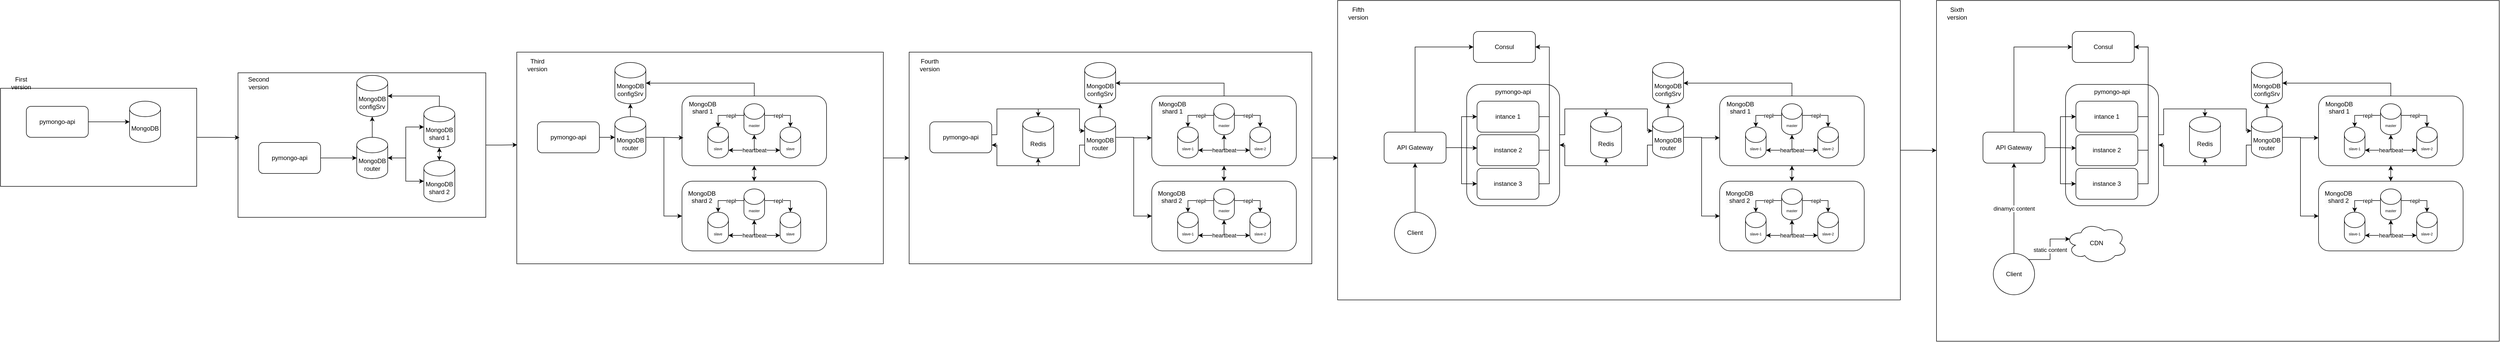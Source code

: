 <mxfile version="25.0.2">
  <diagram name="Page-1" id="-H_mtQnk-PTXWXPvYvuk">
    <mxGraphModel dx="1562" dy="1736" grid="1" gridSize="10" guides="1" tooltips="1" connect="1" arrows="1" fold="1" page="1" pageScale="1" pageWidth="1169" pageHeight="827" math="0" shadow="0">
      <root>
        <mxCell id="0" />
        <mxCell id="1" parent="0" />
        <mxCell id="fu7Asz4wPmUB8AssfnwP-2" value="" style="rounded=0;whiteSpace=wrap;html=1;align=left;" parent="1" vertex="1">
          <mxGeometry x="10" y="50" width="380" height="190" as="geometry" />
        </mxCell>
        <mxCell id="zA23MoTUsTF4_91t8viU-2" value="MongoDB" style="shape=cylinder3;whiteSpace=wrap;html=1;boundedLbl=1;backgroundOutline=1;size=15;" parent="1" vertex="1">
          <mxGeometry x="260" y="75" width="60" height="80" as="geometry" />
        </mxCell>
        <mxCell id="zA23MoTUsTF4_91t8viU-3" value="pymongo-api" style="rounded=1;whiteSpace=wrap;html=1;" parent="1" vertex="1">
          <mxGeometry x="60" y="85" width="120" height="60" as="geometry" />
        </mxCell>
        <mxCell id="zA23MoTUsTF4_91t8viU-4" style="edgeStyle=orthogonalEdgeStyle;rounded=0;orthogonalLoop=1;jettySize=auto;html=1;exitX=1;exitY=0.5;exitDx=0;exitDy=0;entryX=0;entryY=0.5;entryDx=0;entryDy=0;entryPerimeter=0;" parent="1" source="zA23MoTUsTF4_91t8viU-3" target="zA23MoTUsTF4_91t8viU-2" edge="1">
          <mxGeometry relative="1" as="geometry" />
        </mxCell>
        <mxCell id="fu7Asz4wPmUB8AssfnwP-3" value="First version" style="text;html=1;align=center;verticalAlign=middle;whiteSpace=wrap;rounded=0;" parent="1" vertex="1">
          <mxGeometry x="20" y="25" width="60" height="30" as="geometry" />
        </mxCell>
        <mxCell id="fu7Asz4wPmUB8AssfnwP-4" value="" style="rounded=0;whiteSpace=wrap;html=1;align=left;" parent="1" vertex="1">
          <mxGeometry x="470" y="20" width="480" height="280" as="geometry" />
        </mxCell>
        <mxCell id="fu7Asz4wPmUB8AssfnwP-5" value="MongoDB&lt;div&gt;configSrv&lt;/div&gt;" style="shape=cylinder3;whiteSpace=wrap;html=1;boundedLbl=1;backgroundOutline=1;size=15;" parent="1" vertex="1">
          <mxGeometry x="700" y="25" width="60" height="80" as="geometry" />
        </mxCell>
        <mxCell id="fu7Asz4wPmUB8AssfnwP-6" value="pymongo-api" style="rounded=1;whiteSpace=wrap;html=1;" parent="1" vertex="1">
          <mxGeometry x="510" y="155" width="120" height="60" as="geometry" />
        </mxCell>
        <mxCell id="fu7Asz4wPmUB8AssfnwP-7" style="edgeStyle=orthogonalEdgeStyle;rounded=0;orthogonalLoop=1;jettySize=auto;html=1;exitX=1;exitY=0.5;exitDx=0;exitDy=0;" parent="1" source="fu7Asz4wPmUB8AssfnwP-6" target="fu7Asz4wPmUB8AssfnwP-9" edge="1">
          <mxGeometry relative="1" as="geometry" />
        </mxCell>
        <mxCell id="fu7Asz4wPmUB8AssfnwP-8" value="Second version" style="text;html=1;align=center;verticalAlign=middle;whiteSpace=wrap;rounded=0;" parent="1" vertex="1">
          <mxGeometry x="480" y="25" width="60" height="30" as="geometry" />
        </mxCell>
        <mxCell id="fu7Asz4wPmUB8AssfnwP-15" style="edgeStyle=orthogonalEdgeStyle;rounded=0;orthogonalLoop=1;jettySize=auto;html=1;exitX=1;exitY=0.5;exitDx=0;exitDy=0;exitPerimeter=0;" parent="1" source="fu7Asz4wPmUB8AssfnwP-9" target="fu7Asz4wPmUB8AssfnwP-10" edge="1">
          <mxGeometry relative="1" as="geometry" />
        </mxCell>
        <mxCell id="fu7Asz4wPmUB8AssfnwP-9" value="MongoDB&lt;div&gt;router&lt;/div&gt;" style="shape=cylinder3;whiteSpace=wrap;html=1;boundedLbl=1;backgroundOutline=1;size=15;" parent="1" vertex="1">
          <mxGeometry x="700" y="145" width="60" height="80" as="geometry" />
        </mxCell>
        <mxCell id="fu7Asz4wPmUB8AssfnwP-10" value="MongoDB&lt;div&gt;shard 1&lt;/div&gt;" style="shape=cylinder3;whiteSpace=wrap;html=1;boundedLbl=1;backgroundOutline=1;size=15;" parent="1" vertex="1">
          <mxGeometry x="830" y="85" width="60" height="80" as="geometry" />
        </mxCell>
        <mxCell id="fu7Asz4wPmUB8AssfnwP-11" value="MongoDB&lt;div&gt;shard 2&lt;/div&gt;" style="shape=cylinder3;whiteSpace=wrap;html=1;boundedLbl=1;backgroundOutline=1;size=15;" parent="1" vertex="1">
          <mxGeometry x="830" y="190" width="60" height="80" as="geometry" />
        </mxCell>
        <mxCell id="fu7Asz4wPmUB8AssfnwP-12" style="edgeStyle=orthogonalEdgeStyle;rounded=0;orthogonalLoop=1;jettySize=auto;html=1;exitX=0.5;exitY=0;exitDx=0;exitDy=0;exitPerimeter=0;entryX=1;entryY=0.5;entryDx=0;entryDy=0;entryPerimeter=0;" parent="1" source="fu7Asz4wPmUB8AssfnwP-10" target="fu7Asz4wPmUB8AssfnwP-5" edge="1">
          <mxGeometry relative="1" as="geometry" />
        </mxCell>
        <mxCell id="fu7Asz4wPmUB8AssfnwP-14" style="edgeStyle=orthogonalEdgeStyle;rounded=0;orthogonalLoop=1;jettySize=auto;html=1;exitX=0.5;exitY=0;exitDx=0;exitDy=0;exitPerimeter=0;entryX=0.5;entryY=1;entryDx=0;entryDy=0;entryPerimeter=0;" parent="1" source="fu7Asz4wPmUB8AssfnwP-9" target="fu7Asz4wPmUB8AssfnwP-5" edge="1">
          <mxGeometry relative="1" as="geometry" />
        </mxCell>
        <mxCell id="fu7Asz4wPmUB8AssfnwP-16" style="edgeStyle=orthogonalEdgeStyle;rounded=0;orthogonalLoop=1;jettySize=auto;html=1;exitX=1;exitY=0.5;exitDx=0;exitDy=0;exitPerimeter=0;entryX=0;entryY=0.5;entryDx=0;entryDy=0;entryPerimeter=0;startArrow=classic;startFill=1;" parent="1" source="fu7Asz4wPmUB8AssfnwP-9" target="fu7Asz4wPmUB8AssfnwP-11" edge="1">
          <mxGeometry relative="1" as="geometry">
            <Array as="points">
              <mxPoint x="795" y="185" />
              <mxPoint x="795" y="230" />
            </Array>
          </mxGeometry>
        </mxCell>
        <mxCell id="fu7Asz4wPmUB8AssfnwP-17" style="edgeStyle=orthogonalEdgeStyle;rounded=0;orthogonalLoop=1;jettySize=auto;html=1;exitX=1;exitY=0.5;exitDx=0;exitDy=0;entryX=0.006;entryY=0.448;entryDx=0;entryDy=0;entryPerimeter=0;" parent="1" source="fu7Asz4wPmUB8AssfnwP-2" target="fu7Asz4wPmUB8AssfnwP-4" edge="1">
          <mxGeometry relative="1" as="geometry" />
        </mxCell>
        <mxCell id="fu7Asz4wPmUB8AssfnwP-87" style="edgeStyle=orthogonalEdgeStyle;rounded=0;orthogonalLoop=1;jettySize=auto;html=1;exitX=1;exitY=0.5;exitDx=0;exitDy=0;entryX=0;entryY=0.5;entryDx=0;entryDy=0;" parent="1" source="fu7Asz4wPmUB8AssfnwP-18" target="fu7Asz4wPmUB8AssfnwP-57" edge="1">
          <mxGeometry relative="1" as="geometry" />
        </mxCell>
        <mxCell id="fu7Asz4wPmUB8AssfnwP-18" value="" style="rounded=0;whiteSpace=wrap;html=1;align=left;movable=1;resizable=1;rotatable=1;deletable=1;editable=1;locked=0;connectable=1;" parent="1" vertex="1">
          <mxGeometry x="1010" y="-20" width="710" height="410" as="geometry" />
        </mxCell>
        <mxCell id="fu7Asz4wPmUB8AssfnwP-19" value="MongoDB&lt;div&gt;configSrv&lt;/div&gt;" style="shape=cylinder3;whiteSpace=wrap;html=1;boundedLbl=1;backgroundOutline=1;size=15;" parent="1" vertex="1">
          <mxGeometry x="1200" width="60" height="80" as="geometry" />
        </mxCell>
        <mxCell id="fu7Asz4wPmUB8AssfnwP-20" value="pymongo-api" style="rounded=1;whiteSpace=wrap;html=1;" parent="1" vertex="1">
          <mxGeometry x="1050" y="115" width="120" height="60" as="geometry" />
        </mxCell>
        <mxCell id="fu7Asz4wPmUB8AssfnwP-21" style="edgeStyle=orthogonalEdgeStyle;rounded=0;orthogonalLoop=1;jettySize=auto;html=1;exitX=1;exitY=0.5;exitDx=0;exitDy=0;" parent="1" source="fu7Asz4wPmUB8AssfnwP-20" target="fu7Asz4wPmUB8AssfnwP-24" edge="1">
          <mxGeometry relative="1" as="geometry" />
        </mxCell>
        <mxCell id="fu7Asz4wPmUB8AssfnwP-22" value="Third version" style="text;html=1;align=center;verticalAlign=middle;whiteSpace=wrap;rounded=0;" parent="1" vertex="1">
          <mxGeometry x="1020" y="-10" width="60" height="30" as="geometry" />
        </mxCell>
        <mxCell id="fu7Asz4wPmUB8AssfnwP-23" style="edgeStyle=orthogonalEdgeStyle;rounded=0;orthogonalLoop=1;jettySize=auto;html=1;exitX=1;exitY=0.5;exitDx=0;exitDy=0;exitPerimeter=0;entryX=0;entryY=0.5;entryDx=0;entryDy=0;" parent="1" source="fu7Asz4wPmUB8AssfnwP-24" target="fu7Asz4wPmUB8AssfnwP-37" edge="1">
          <mxGeometry relative="1" as="geometry">
            <mxPoint x="1370" y="100" as="targetPoint" />
          </mxGeometry>
        </mxCell>
        <mxCell id="fu7Asz4wPmUB8AssfnwP-24" value="MongoDB&lt;div&gt;router&lt;/div&gt;" style="shape=cylinder3;whiteSpace=wrap;html=1;boundedLbl=1;backgroundOutline=1;size=15;" parent="1" vertex="1">
          <mxGeometry x="1200" y="105" width="60" height="80" as="geometry" />
        </mxCell>
        <mxCell id="fu7Asz4wPmUB8AssfnwP-27" style="edgeStyle=orthogonalEdgeStyle;rounded=0;orthogonalLoop=1;jettySize=auto;html=1;exitX=0.5;exitY=0;exitDx=0;exitDy=0;entryX=1;entryY=0.5;entryDx=0;entryDy=0;entryPerimeter=0;" parent="1" source="fu7Asz4wPmUB8AssfnwP-34" target="fu7Asz4wPmUB8AssfnwP-19" edge="1">
          <mxGeometry relative="1" as="geometry">
            <mxPoint x="1400" y="60" as="sourcePoint" />
          </mxGeometry>
        </mxCell>
        <mxCell id="fu7Asz4wPmUB8AssfnwP-28" style="edgeStyle=orthogonalEdgeStyle;rounded=0;orthogonalLoop=1;jettySize=auto;html=1;exitX=0.5;exitY=0;exitDx=0;exitDy=0;exitPerimeter=0;entryX=0.5;entryY=1;entryDx=0;entryDy=0;entryPerimeter=0;" parent="1" source="fu7Asz4wPmUB8AssfnwP-24" target="fu7Asz4wPmUB8AssfnwP-19" edge="1">
          <mxGeometry relative="1" as="geometry" />
        </mxCell>
        <mxCell id="fu7Asz4wPmUB8AssfnwP-39" style="edgeStyle=orthogonalEdgeStyle;rounded=0;orthogonalLoop=1;jettySize=auto;html=1;exitX=0.5;exitY=1;exitDx=0;exitDy=0;startArrow=classic;startFill=1;" parent="1" source="fu7Asz4wPmUB8AssfnwP-34" edge="1">
          <mxGeometry relative="1" as="geometry">
            <mxPoint x="1469.765" y="230" as="targetPoint" />
          </mxGeometry>
        </mxCell>
        <mxCell id="fu7Asz4wPmUB8AssfnwP-34" value="" style="rounded=1;whiteSpace=wrap;html=1;movable=1;resizable=1;rotatable=1;deletable=1;editable=1;locked=0;connectable=1;" parent="1" vertex="1">
          <mxGeometry x="1330" y="65" width="280" height="135" as="geometry" />
        </mxCell>
        <mxCell id="fu7Asz4wPmUB8AssfnwP-35" style="edgeStyle=orthogonalEdgeStyle;rounded=0;orthogonalLoop=1;jettySize=auto;html=1;exitX=0.5;exitY=1;exitDx=0;exitDy=0;exitPerimeter=0;entryX=0.5;entryY=0;entryDx=0;entryDy=0;entryPerimeter=0;startArrow=classic;startFill=1;" parent="1" source="fu7Asz4wPmUB8AssfnwP-10" target="fu7Asz4wPmUB8AssfnwP-11" edge="1">
          <mxGeometry relative="1" as="geometry" />
        </mxCell>
        <mxCell id="fu7Asz4wPmUB8AssfnwP-36" value="master" style="shape=cylinder3;whiteSpace=wrap;html=1;boundedLbl=1;backgroundOutline=1;size=15;fontSize=7;" parent="1" vertex="1">
          <mxGeometry x="1450" y="80" width="40" height="60" as="geometry" />
        </mxCell>
        <mxCell id="fu7Asz4wPmUB8AssfnwP-37" value="" style="rounded=1;whiteSpace=wrap;html=1;" parent="1" vertex="1">
          <mxGeometry x="1330" y="230" width="280" height="135" as="geometry" />
        </mxCell>
        <mxCell id="fu7Asz4wPmUB8AssfnwP-38" style="edgeStyle=orthogonalEdgeStyle;rounded=0;orthogonalLoop=1;jettySize=auto;html=1;exitX=1;exitY=0.5;exitDx=0;exitDy=0;exitPerimeter=0;entryX=0.01;entryY=0.599;entryDx=0;entryDy=0;entryPerimeter=0;" parent="1" source="fu7Asz4wPmUB8AssfnwP-24" target="fu7Asz4wPmUB8AssfnwP-34" edge="1">
          <mxGeometry relative="1" as="geometry" />
        </mxCell>
        <mxCell id="fu7Asz4wPmUB8AssfnwP-40" value="&#xa;&lt;span style=&quot;color: rgb(0, 0, 0); font-family: Helvetica; font-size: 12px; font-style: normal; font-variant-ligatures: normal; font-variant-caps: normal; font-weight: 400; letter-spacing: normal; orphans: 2; text-align: center; text-indent: 0px; text-transform: none; widows: 2; word-spacing: 0px; -webkit-text-stroke-width: 0px; white-space: normal; background-color: rgb(251, 251, 251); text-decoration-thickness: initial; text-decoration-style: initial; text-decoration-color: initial; display: inline !important; float: none;&quot;&gt;MongoDB&lt;/span&gt;&lt;div style=&quot;forced-color-adjust: none; color: rgb(0, 0, 0); font-family: Helvetica; font-size: 12px; font-style: normal; font-variant-ligatures: normal; font-variant-caps: normal; font-weight: 400; letter-spacing: normal; orphans: 2; text-align: center; text-indent: 0px; text-transform: none; widows: 2; word-spacing: 0px; -webkit-text-stroke-width: 0px; white-space: normal; background-color: rgb(251, 251, 251); text-decoration-thickness: initial; text-decoration-style: initial; text-decoration-color: initial;&quot;&gt;shard 1&lt;/div&gt;&#xa;&#xa;" style="text;html=1;align=center;verticalAlign=middle;whiteSpace=wrap;rounded=0;" parent="1" vertex="1">
          <mxGeometry x="1340" y="80" width="60" height="30" as="geometry" />
        </mxCell>
        <mxCell id="fu7Asz4wPmUB8AssfnwP-41" value="&lt;span style=&quot;color: rgb(0, 0, 0); font-family: Helvetica; font-size: 12px; font-style: normal; font-variant-ligatures: normal; font-variant-caps: normal; font-weight: 400; letter-spacing: normal; orphans: 2; text-align: center; text-indent: 0px; text-transform: none; widows: 2; word-spacing: 0px; -webkit-text-stroke-width: 0px; white-space: normal; background-color: rgb(251, 251, 251); text-decoration-thickness: initial; text-decoration-style: initial; text-decoration-color: initial; display: inline !important; float: none;&quot;&gt;MongoDB&lt;/span&gt;&lt;div style=&quot;forced-color-adjust: none; color: rgb(0, 0, 0); font-family: Helvetica; font-size: 12px; font-style: normal; font-variant-ligatures: normal; font-variant-caps: normal; font-weight: 400; letter-spacing: normal; orphans: 2; text-align: center; text-indent: 0px; text-transform: none; widows: 2; word-spacing: 0px; -webkit-text-stroke-width: 0px; white-space: normal; background-color: rgb(251, 251, 251); text-decoration-thickness: initial; text-decoration-style: initial; text-decoration-color: initial;&quot;&gt;shard 2&lt;/div&gt;" style="text;whiteSpace=wrap;html=1;" parent="1" vertex="1">
          <mxGeometry x="1340" y="240" width="60" height="40" as="geometry" />
        </mxCell>
        <mxCell id="fu7Asz4wPmUB8AssfnwP-42" value="slave" style="shape=cylinder3;whiteSpace=wrap;html=1;boundedLbl=1;backgroundOutline=1;size=15;fontSize=7;" parent="1" vertex="1">
          <mxGeometry x="1520" y="125" width="40" height="60" as="geometry" />
        </mxCell>
        <mxCell id="fu7Asz4wPmUB8AssfnwP-43" value="slave" style="shape=cylinder3;whiteSpace=wrap;html=1;boundedLbl=1;backgroundOutline=1;size=15;fontSize=7;" parent="1" vertex="1">
          <mxGeometry x="1380" y="125" width="40" height="60" as="geometry" />
        </mxCell>
        <mxCell id="fu7Asz4wPmUB8AssfnwP-44" value="heartbeat" style="edgeStyle=orthogonalEdgeStyle;rounded=0;orthogonalLoop=1;jettySize=auto;html=1;exitX=1;exitY=1;exitDx=0;exitDy=-15;exitPerimeter=0;entryX=0;entryY=1;entryDx=0;entryDy=-15;entryPerimeter=0;startArrow=classic;startFill=1;" parent="1" source="fu7Asz4wPmUB8AssfnwP-43" target="fu7Asz4wPmUB8AssfnwP-42" edge="1">
          <mxGeometry relative="1" as="geometry" />
        </mxCell>
        <mxCell id="fu7Asz4wPmUB8AssfnwP-46" style="edgeStyle=orthogonalEdgeStyle;rounded=0;orthogonalLoop=1;jettySize=auto;html=1;entryX=0.5;entryY=1;entryDx=0;entryDy=0;entryPerimeter=0;startArrow=none;startFill=0;" parent="1" target="fu7Asz4wPmUB8AssfnwP-36" edge="1">
          <mxGeometry relative="1" as="geometry">
            <mxPoint x="1470" y="170" as="sourcePoint" />
          </mxGeometry>
        </mxCell>
        <mxCell id="fu7Asz4wPmUB8AssfnwP-47" value="repl" style="edgeStyle=orthogonalEdgeStyle;rounded=0;orthogonalLoop=1;jettySize=auto;html=1;exitX=0;exitY=0;exitDx=0;exitDy=22.5;exitPerimeter=0;entryX=0.5;entryY=0;entryDx=0;entryDy=0;entryPerimeter=0;align=left;" parent="1" source="fu7Asz4wPmUB8AssfnwP-36" target="fu7Asz4wPmUB8AssfnwP-43" edge="1">
          <mxGeometry relative="1" as="geometry" />
        </mxCell>
        <mxCell id="fu7Asz4wPmUB8AssfnwP-48" value="repl" style="edgeStyle=orthogonalEdgeStyle;rounded=0;orthogonalLoop=1;jettySize=auto;html=1;exitX=1;exitY=0;exitDx=0;exitDy=22.5;exitPerimeter=0;entryX=0.5;entryY=0;entryDx=0;entryDy=0;entryPerimeter=0;align=right;" parent="1" source="fu7Asz4wPmUB8AssfnwP-36" target="fu7Asz4wPmUB8AssfnwP-42" edge="1">
          <mxGeometry relative="1" as="geometry" />
        </mxCell>
        <mxCell id="fu7Asz4wPmUB8AssfnwP-49" value="master" style="shape=cylinder3;whiteSpace=wrap;html=1;boundedLbl=1;backgroundOutline=1;size=15;fontSize=7;" parent="1" vertex="1">
          <mxGeometry x="1450" y="245" width="40" height="60" as="geometry" />
        </mxCell>
        <mxCell id="fu7Asz4wPmUB8AssfnwP-50" value="slave" style="shape=cylinder3;whiteSpace=wrap;html=1;boundedLbl=1;backgroundOutline=1;size=15;fontSize=7;" parent="1" vertex="1">
          <mxGeometry x="1520" y="290" width="40" height="60" as="geometry" />
        </mxCell>
        <mxCell id="fu7Asz4wPmUB8AssfnwP-51" value="slave" style="shape=cylinder3;whiteSpace=wrap;html=1;boundedLbl=1;backgroundOutline=1;size=15;fontSize=7;" parent="1" vertex="1">
          <mxGeometry x="1380" y="290" width="40" height="60" as="geometry" />
        </mxCell>
        <mxCell id="fu7Asz4wPmUB8AssfnwP-52" value="heartbeat" style="edgeStyle=orthogonalEdgeStyle;rounded=0;orthogonalLoop=1;jettySize=auto;html=1;exitX=1;exitY=1;exitDx=0;exitDy=-15;exitPerimeter=0;entryX=0;entryY=1;entryDx=0;entryDy=-15;entryPerimeter=0;startArrow=classic;startFill=1;" parent="1" source="fu7Asz4wPmUB8AssfnwP-51" target="fu7Asz4wPmUB8AssfnwP-50" edge="1">
          <mxGeometry relative="1" as="geometry" />
        </mxCell>
        <mxCell id="fu7Asz4wPmUB8AssfnwP-53" style="edgeStyle=orthogonalEdgeStyle;rounded=0;orthogonalLoop=1;jettySize=auto;html=1;entryX=0.5;entryY=1;entryDx=0;entryDy=0;entryPerimeter=0;startArrow=none;startFill=0;" parent="1" target="fu7Asz4wPmUB8AssfnwP-49" edge="1">
          <mxGeometry relative="1" as="geometry">
            <mxPoint x="1470" y="335" as="sourcePoint" />
          </mxGeometry>
        </mxCell>
        <mxCell id="fu7Asz4wPmUB8AssfnwP-54" value="repl" style="edgeStyle=orthogonalEdgeStyle;rounded=0;orthogonalLoop=1;jettySize=auto;html=1;exitX=0;exitY=0;exitDx=0;exitDy=22.5;exitPerimeter=0;entryX=0.5;entryY=0;entryDx=0;entryDy=0;entryPerimeter=0;align=left;" parent="1" source="fu7Asz4wPmUB8AssfnwP-49" target="fu7Asz4wPmUB8AssfnwP-51" edge="1">
          <mxGeometry relative="1" as="geometry" />
        </mxCell>
        <mxCell id="fu7Asz4wPmUB8AssfnwP-55" value="repl" style="edgeStyle=orthogonalEdgeStyle;rounded=0;orthogonalLoop=1;jettySize=auto;html=1;exitX=1;exitY=0;exitDx=0;exitDy=22.5;exitPerimeter=0;entryX=0.5;entryY=0;entryDx=0;entryDy=0;entryPerimeter=0;align=right;" parent="1" source="fu7Asz4wPmUB8AssfnwP-49" target="fu7Asz4wPmUB8AssfnwP-50" edge="1">
          <mxGeometry relative="1" as="geometry" />
        </mxCell>
        <mxCell id="EFGzQOWjU8PTzbCdJuEP-67" style="edgeStyle=orthogonalEdgeStyle;rounded=0;orthogonalLoop=1;jettySize=auto;html=1;exitX=1;exitY=0.5;exitDx=0;exitDy=0;" edge="1" parent="1" source="fu7Asz4wPmUB8AssfnwP-57">
          <mxGeometry relative="1" as="geometry">
            <mxPoint x="2600" y="185" as="targetPoint" />
          </mxGeometry>
        </mxCell>
        <mxCell id="fu7Asz4wPmUB8AssfnwP-57" value="" style="rounded=0;whiteSpace=wrap;html=1;align=left;movable=1;resizable=1;rotatable=1;deletable=1;editable=1;locked=0;connectable=1;" parent="1" vertex="1">
          <mxGeometry x="1770" y="-20" width="780" height="410" as="geometry" />
        </mxCell>
        <mxCell id="fu7Asz4wPmUB8AssfnwP-58" value="MongoDB&lt;div&gt;configSrv&lt;/div&gt;" style="shape=cylinder3;whiteSpace=wrap;html=1;boundedLbl=1;backgroundOutline=1;size=15;" parent="1" vertex="1">
          <mxGeometry x="2110" width="60" height="80" as="geometry" />
        </mxCell>
        <mxCell id="fu7Asz4wPmUB8AssfnwP-90" style="edgeStyle=orthogonalEdgeStyle;rounded=0;orthogonalLoop=1;jettySize=auto;html=1;endArrow=none;endFill=0;startArrow=classic;startFill=1;" parent="1" edge="1">
          <mxGeometry relative="1" as="geometry">
            <mxPoint x="2110" y="160" as="targetPoint" />
            <mxPoint x="1930" y="160" as="sourcePoint" />
            <Array as="points">
              <mxPoint x="1930" y="160" />
              <mxPoint x="1940" y="160" />
              <mxPoint x="1940" y="200" />
              <mxPoint x="2100" y="200" />
              <mxPoint x="2100" y="160" />
            </Array>
          </mxGeometry>
        </mxCell>
        <mxCell id="fu7Asz4wPmUB8AssfnwP-59" value="pymongo-api" style="rounded=1;whiteSpace=wrap;html=1;" parent="1" vertex="1">
          <mxGeometry x="1810" y="115" width="120" height="60" as="geometry" />
        </mxCell>
        <mxCell id="fu7Asz4wPmUB8AssfnwP-60" style="edgeStyle=orthogonalEdgeStyle;rounded=0;orthogonalLoop=1;jettySize=auto;html=1;exitX=1;exitY=0.75;exitDx=0;exitDy=0;entryX=0;entryY=0;entryDx=0;entryDy=27.5;entryPerimeter=0;" parent="1" source="fu7Asz4wPmUB8AssfnwP-59" target="fu7Asz4wPmUB8AssfnwP-63" edge="1">
          <mxGeometry relative="1" as="geometry">
            <Array as="points">
              <mxPoint x="1930" y="140" />
              <mxPoint x="1940" y="140" />
              <mxPoint x="1940" y="90" />
              <mxPoint x="2100" y="90" />
              <mxPoint x="2100" y="133" />
            </Array>
          </mxGeometry>
        </mxCell>
        <mxCell id="fu7Asz4wPmUB8AssfnwP-61" value="Fourth version" style="text;html=1;align=center;verticalAlign=middle;whiteSpace=wrap;rounded=0;" parent="1" vertex="1">
          <mxGeometry x="1780" y="-10" width="60" height="30" as="geometry" />
        </mxCell>
        <mxCell id="fu7Asz4wPmUB8AssfnwP-62" style="edgeStyle=orthogonalEdgeStyle;rounded=0;orthogonalLoop=1;jettySize=auto;html=1;exitX=1;exitY=0.5;exitDx=0;exitDy=0;exitPerimeter=0;entryX=0;entryY=0.5;entryDx=0;entryDy=0;" parent="1" source="fu7Asz4wPmUB8AssfnwP-63" target="fu7Asz4wPmUB8AssfnwP-69" edge="1">
          <mxGeometry relative="1" as="geometry">
            <mxPoint x="2280" y="100" as="targetPoint" />
          </mxGeometry>
        </mxCell>
        <mxCell id="fu7Asz4wPmUB8AssfnwP-63" value="MongoDB&lt;div&gt;router&lt;/div&gt;" style="shape=cylinder3;whiteSpace=wrap;html=1;boundedLbl=1;backgroundOutline=1;size=15;" parent="1" vertex="1">
          <mxGeometry x="2110" y="105" width="60" height="80" as="geometry" />
        </mxCell>
        <mxCell id="fu7Asz4wPmUB8AssfnwP-64" style="edgeStyle=orthogonalEdgeStyle;rounded=0;orthogonalLoop=1;jettySize=auto;html=1;exitX=0.5;exitY=0;exitDx=0;exitDy=0;entryX=1;entryY=0.5;entryDx=0;entryDy=0;entryPerimeter=0;" parent="1" source="fu7Asz4wPmUB8AssfnwP-67" target="fu7Asz4wPmUB8AssfnwP-58" edge="1">
          <mxGeometry relative="1" as="geometry">
            <mxPoint x="2310" y="60" as="sourcePoint" />
          </mxGeometry>
        </mxCell>
        <mxCell id="fu7Asz4wPmUB8AssfnwP-65" style="edgeStyle=orthogonalEdgeStyle;rounded=0;orthogonalLoop=1;jettySize=auto;html=1;exitX=0.5;exitY=0;exitDx=0;exitDy=0;exitPerimeter=0;entryX=0.5;entryY=1;entryDx=0;entryDy=0;entryPerimeter=0;" parent="1" source="fu7Asz4wPmUB8AssfnwP-63" target="fu7Asz4wPmUB8AssfnwP-58" edge="1">
          <mxGeometry relative="1" as="geometry" />
        </mxCell>
        <mxCell id="fu7Asz4wPmUB8AssfnwP-66" style="edgeStyle=orthogonalEdgeStyle;rounded=0;orthogonalLoop=1;jettySize=auto;html=1;exitX=0.5;exitY=1;exitDx=0;exitDy=0;startArrow=classic;startFill=1;" parent="1" source="fu7Asz4wPmUB8AssfnwP-67" edge="1">
          <mxGeometry relative="1" as="geometry">
            <mxPoint x="2379.765" y="230" as="targetPoint" />
          </mxGeometry>
        </mxCell>
        <mxCell id="fu7Asz4wPmUB8AssfnwP-67" value="" style="rounded=1;whiteSpace=wrap;html=1;movable=1;resizable=1;rotatable=1;deletable=1;editable=1;locked=0;connectable=1;" parent="1" vertex="1">
          <mxGeometry x="2240" y="65" width="280" height="135" as="geometry" />
        </mxCell>
        <mxCell id="fu7Asz4wPmUB8AssfnwP-68" value="master" style="shape=cylinder3;whiteSpace=wrap;html=1;boundedLbl=1;backgroundOutline=1;size=15;fontSize=7;" parent="1" vertex="1">
          <mxGeometry x="2360" y="80" width="40" height="60" as="geometry" />
        </mxCell>
        <mxCell id="fu7Asz4wPmUB8AssfnwP-69" value="" style="rounded=1;whiteSpace=wrap;html=1;" parent="1" vertex="1">
          <mxGeometry x="2240" y="230" width="280" height="135" as="geometry" />
        </mxCell>
        <mxCell id="fu7Asz4wPmUB8AssfnwP-70" style="edgeStyle=orthogonalEdgeStyle;rounded=0;orthogonalLoop=1;jettySize=auto;html=1;exitX=1;exitY=0.5;exitDx=0;exitDy=0;exitPerimeter=0;entryX=-0.001;entryY=0.6;entryDx=0;entryDy=0;entryPerimeter=0;" parent="1" source="fu7Asz4wPmUB8AssfnwP-63" target="fu7Asz4wPmUB8AssfnwP-67" edge="1">
          <mxGeometry relative="1" as="geometry">
            <mxPoint x="2240" y="146" as="targetPoint" />
          </mxGeometry>
        </mxCell>
        <mxCell id="fu7Asz4wPmUB8AssfnwP-71" value="&#xa;&lt;span style=&quot;color: rgb(0, 0, 0); font-family: Helvetica; font-size: 12px; font-style: normal; font-variant-ligatures: normal; font-variant-caps: normal; font-weight: 400; letter-spacing: normal; orphans: 2; text-align: center; text-indent: 0px; text-transform: none; widows: 2; word-spacing: 0px; -webkit-text-stroke-width: 0px; white-space: normal; background-color: rgb(251, 251, 251); text-decoration-thickness: initial; text-decoration-style: initial; text-decoration-color: initial; display: inline !important; float: none;&quot;&gt;MongoDB&lt;/span&gt;&lt;div style=&quot;forced-color-adjust: none; color: rgb(0, 0, 0); font-family: Helvetica; font-size: 12px; font-style: normal; font-variant-ligatures: normal; font-variant-caps: normal; font-weight: 400; letter-spacing: normal; orphans: 2; text-align: center; text-indent: 0px; text-transform: none; widows: 2; word-spacing: 0px; -webkit-text-stroke-width: 0px; white-space: normal; background-color: rgb(251, 251, 251); text-decoration-thickness: initial; text-decoration-style: initial; text-decoration-color: initial;&quot;&gt;shard 1&lt;/div&gt;&#xa;&#xa;" style="text;html=1;align=center;verticalAlign=middle;whiteSpace=wrap;rounded=0;" parent="1" vertex="1">
          <mxGeometry x="2250" y="80" width="60" height="30" as="geometry" />
        </mxCell>
        <mxCell id="fu7Asz4wPmUB8AssfnwP-72" value="&lt;span style=&quot;color: rgb(0, 0, 0); font-family: Helvetica; font-size: 12px; font-style: normal; font-variant-ligatures: normal; font-variant-caps: normal; font-weight: 400; letter-spacing: normal; orphans: 2; text-align: center; text-indent: 0px; text-transform: none; widows: 2; word-spacing: 0px; -webkit-text-stroke-width: 0px; white-space: normal; background-color: rgb(251, 251, 251); text-decoration-thickness: initial; text-decoration-style: initial; text-decoration-color: initial; display: inline !important; float: none;&quot;&gt;MongoDB&lt;/span&gt;&lt;div style=&quot;forced-color-adjust: none; color: rgb(0, 0, 0); font-family: Helvetica; font-size: 12px; font-style: normal; font-variant-ligatures: normal; font-variant-caps: normal; font-weight: 400; letter-spacing: normal; orphans: 2; text-align: center; text-indent: 0px; text-transform: none; widows: 2; word-spacing: 0px; -webkit-text-stroke-width: 0px; white-space: normal; background-color: rgb(251, 251, 251); text-decoration-thickness: initial; text-decoration-style: initial; text-decoration-color: initial;&quot;&gt;shard 2&lt;/div&gt;" style="text;whiteSpace=wrap;html=1;" parent="1" vertex="1">
          <mxGeometry x="2250" y="240" width="60" height="40" as="geometry" />
        </mxCell>
        <mxCell id="fu7Asz4wPmUB8AssfnwP-73" value="slave-2" style="shape=cylinder3;whiteSpace=wrap;html=1;boundedLbl=1;backgroundOutline=1;size=15;fontSize=7;" parent="1" vertex="1">
          <mxGeometry x="2430" y="125" width="40" height="60" as="geometry" />
        </mxCell>
        <mxCell id="fu7Asz4wPmUB8AssfnwP-74" value="slave-1" style="shape=cylinder3;whiteSpace=wrap;html=1;boundedLbl=1;backgroundOutline=1;size=15;fontSize=7;" parent="1" vertex="1">
          <mxGeometry x="2290" y="125" width="40" height="60" as="geometry" />
        </mxCell>
        <mxCell id="fu7Asz4wPmUB8AssfnwP-75" value="heartbeat" style="edgeStyle=orthogonalEdgeStyle;rounded=0;orthogonalLoop=1;jettySize=auto;html=1;exitX=1;exitY=1;exitDx=0;exitDy=-15;exitPerimeter=0;entryX=0;entryY=1;entryDx=0;entryDy=-15;entryPerimeter=0;startArrow=classic;startFill=1;" parent="1" source="fu7Asz4wPmUB8AssfnwP-74" target="fu7Asz4wPmUB8AssfnwP-73" edge="1">
          <mxGeometry relative="1" as="geometry" />
        </mxCell>
        <mxCell id="fu7Asz4wPmUB8AssfnwP-76" style="edgeStyle=orthogonalEdgeStyle;rounded=0;orthogonalLoop=1;jettySize=auto;html=1;entryX=0.5;entryY=1;entryDx=0;entryDy=0;entryPerimeter=0;startArrow=none;startFill=0;" parent="1" target="fu7Asz4wPmUB8AssfnwP-68" edge="1">
          <mxGeometry relative="1" as="geometry">
            <mxPoint x="2380" y="170" as="sourcePoint" />
          </mxGeometry>
        </mxCell>
        <mxCell id="fu7Asz4wPmUB8AssfnwP-77" value="repl" style="edgeStyle=orthogonalEdgeStyle;rounded=0;orthogonalLoop=1;jettySize=auto;html=1;exitX=0;exitY=0;exitDx=0;exitDy=22.5;exitPerimeter=0;entryX=0.5;entryY=0;entryDx=0;entryDy=0;entryPerimeter=0;align=left;" parent="1" source="fu7Asz4wPmUB8AssfnwP-68" target="fu7Asz4wPmUB8AssfnwP-74" edge="1">
          <mxGeometry relative="1" as="geometry" />
        </mxCell>
        <mxCell id="fu7Asz4wPmUB8AssfnwP-78" value="repl" style="edgeStyle=orthogonalEdgeStyle;rounded=0;orthogonalLoop=1;jettySize=auto;html=1;exitX=1;exitY=0;exitDx=0;exitDy=22.5;exitPerimeter=0;entryX=0.5;entryY=0;entryDx=0;entryDy=0;entryPerimeter=0;align=right;" parent="1" source="fu7Asz4wPmUB8AssfnwP-68" target="fu7Asz4wPmUB8AssfnwP-73" edge="1">
          <mxGeometry relative="1" as="geometry" />
        </mxCell>
        <mxCell id="fu7Asz4wPmUB8AssfnwP-79" value="master" style="shape=cylinder3;whiteSpace=wrap;html=1;boundedLbl=1;backgroundOutline=1;size=15;fontSize=7;" parent="1" vertex="1">
          <mxGeometry x="2360" y="245" width="40" height="60" as="geometry" />
        </mxCell>
        <mxCell id="fu7Asz4wPmUB8AssfnwP-80" value="slave-2" style="shape=cylinder3;whiteSpace=wrap;html=1;boundedLbl=1;backgroundOutline=1;size=15;fontSize=7;" parent="1" vertex="1">
          <mxGeometry x="2430" y="290" width="40" height="60" as="geometry" />
        </mxCell>
        <mxCell id="fu7Asz4wPmUB8AssfnwP-81" value="slave-1" style="shape=cylinder3;whiteSpace=wrap;html=1;boundedLbl=1;backgroundOutline=1;size=15;fontSize=7;" parent="1" vertex="1">
          <mxGeometry x="2290" y="290" width="40" height="60" as="geometry" />
        </mxCell>
        <mxCell id="fu7Asz4wPmUB8AssfnwP-82" value="heartbeat" style="edgeStyle=orthogonalEdgeStyle;rounded=0;orthogonalLoop=1;jettySize=auto;html=1;exitX=1;exitY=1;exitDx=0;exitDy=-15;exitPerimeter=0;entryX=0;entryY=1;entryDx=0;entryDy=-15;entryPerimeter=0;startArrow=classic;startFill=1;" parent="1" source="fu7Asz4wPmUB8AssfnwP-81" target="fu7Asz4wPmUB8AssfnwP-80" edge="1">
          <mxGeometry relative="1" as="geometry" />
        </mxCell>
        <mxCell id="fu7Asz4wPmUB8AssfnwP-83" style="edgeStyle=orthogonalEdgeStyle;rounded=0;orthogonalLoop=1;jettySize=auto;html=1;entryX=0.5;entryY=1;entryDx=0;entryDy=0;entryPerimeter=0;startArrow=none;startFill=0;" parent="1" target="fu7Asz4wPmUB8AssfnwP-79" edge="1">
          <mxGeometry relative="1" as="geometry">
            <mxPoint x="2380" y="335" as="sourcePoint" />
          </mxGeometry>
        </mxCell>
        <mxCell id="fu7Asz4wPmUB8AssfnwP-84" value="repl" style="edgeStyle=orthogonalEdgeStyle;rounded=0;orthogonalLoop=1;jettySize=auto;html=1;exitX=0;exitY=0;exitDx=0;exitDy=22.5;exitPerimeter=0;entryX=0.5;entryY=0;entryDx=0;entryDy=0;entryPerimeter=0;align=left;" parent="1" source="fu7Asz4wPmUB8AssfnwP-79" target="fu7Asz4wPmUB8AssfnwP-81" edge="1">
          <mxGeometry relative="1" as="geometry" />
        </mxCell>
        <mxCell id="fu7Asz4wPmUB8AssfnwP-85" value="repl" style="edgeStyle=orthogonalEdgeStyle;rounded=0;orthogonalLoop=1;jettySize=auto;html=1;exitX=1;exitY=0;exitDx=0;exitDy=22.5;exitPerimeter=0;entryX=0.5;entryY=0;entryDx=0;entryDy=0;entryPerimeter=0;align=right;" parent="1" source="fu7Asz4wPmUB8AssfnwP-79" target="fu7Asz4wPmUB8AssfnwP-80" edge="1">
          <mxGeometry relative="1" as="geometry" />
        </mxCell>
        <mxCell id="fu7Asz4wPmUB8AssfnwP-86" style="edgeStyle=orthogonalEdgeStyle;rounded=0;orthogonalLoop=1;jettySize=auto;html=1;exitX=1;exitY=0.5;exitDx=0;exitDy=0;entryX=0.001;entryY=0.438;entryDx=0;entryDy=0;entryPerimeter=0;" parent="1" source="fu7Asz4wPmUB8AssfnwP-4" target="fu7Asz4wPmUB8AssfnwP-18" edge="1">
          <mxGeometry relative="1" as="geometry" />
        </mxCell>
        <mxCell id="fu7Asz4wPmUB8AssfnwP-88" value="&lt;div&gt;Redis&lt;/div&gt;" style="shape=cylinder3;whiteSpace=wrap;html=1;boundedLbl=1;backgroundOutline=1;size=15;" parent="1" vertex="1">
          <mxGeometry x="1990" y="105" width="60" height="80" as="geometry" />
        </mxCell>
        <mxCell id="fu7Asz4wPmUB8AssfnwP-89" value="" style="endArrow=classic;html=1;rounded=0;entryX=0.5;entryY=0;entryDx=0;entryDy=0;entryPerimeter=0;" parent="1" target="fu7Asz4wPmUB8AssfnwP-88" edge="1">
          <mxGeometry width="50" height="50" relative="1" as="geometry">
            <mxPoint x="2020" y="90" as="sourcePoint" />
            <mxPoint x="2110" y="130" as="targetPoint" />
          </mxGeometry>
        </mxCell>
        <mxCell id="fu7Asz4wPmUB8AssfnwP-91" value="" style="endArrow=classic;html=1;rounded=0;entryX=0.5;entryY=1;entryDx=0;entryDy=0;entryPerimeter=0;" parent="1" target="fu7Asz4wPmUB8AssfnwP-88" edge="1">
          <mxGeometry width="50" height="50" relative="1" as="geometry">
            <mxPoint x="2020" y="200" as="sourcePoint" />
            <mxPoint x="2110" y="130" as="targetPoint" />
          </mxGeometry>
        </mxCell>
        <mxCell id="EFGzQOWjU8PTzbCdJuEP-34" value="" style="rounded=0;whiteSpace=wrap;html=1;align=left;movable=1;resizable=1;rotatable=1;deletable=1;editable=1;locked=0;connectable=1;" vertex="1" parent="1">
          <mxGeometry x="2600" y="-120" width="1090" height="580" as="geometry" />
        </mxCell>
        <mxCell id="EFGzQOWjU8PTzbCdJuEP-35" value="MongoDB&lt;div&gt;configSrv&lt;/div&gt;" style="shape=cylinder3;whiteSpace=wrap;html=1;boundedLbl=1;backgroundOutline=1;size=15;" vertex="1" parent="1">
          <mxGeometry x="3210" width="60" height="80" as="geometry" />
        </mxCell>
        <mxCell id="EFGzQOWjU8PTzbCdJuEP-73" value="pymongo-api" style="rounded=1;whiteSpace=wrap;html=1;align=center;verticalAlign=top;" vertex="1" parent="1">
          <mxGeometry x="2850" y="42.5" width="180" height="235" as="geometry" />
        </mxCell>
        <mxCell id="EFGzQOWjU8PTzbCdJuEP-36" style="edgeStyle=orthogonalEdgeStyle;rounded=0;orthogonalLoop=1;jettySize=auto;html=1;endArrow=none;endFill=0;startArrow=classic;startFill=1;" edge="1" parent="1">
          <mxGeometry relative="1" as="geometry">
            <mxPoint x="3210" y="160" as="targetPoint" />
            <mxPoint x="3030" y="160" as="sourcePoint" />
            <Array as="points">
              <mxPoint x="3030" y="160" />
              <mxPoint x="3040" y="160" />
              <mxPoint x="3040" y="200" />
              <mxPoint x="3200" y="200" />
              <mxPoint x="3200" y="160" />
            </Array>
          </mxGeometry>
        </mxCell>
        <mxCell id="EFGzQOWjU8PTzbCdJuEP-79" style="edgeStyle=orthogonalEdgeStyle;rounded=0;orthogonalLoop=1;jettySize=auto;html=1;exitX=1;exitY=0.5;exitDx=0;exitDy=0;entryX=1;entryY=0.5;entryDx=0;entryDy=0;" edge="1" parent="1" source="EFGzQOWjU8PTzbCdJuEP-37" target="EFGzQOWjU8PTzbCdJuEP-78">
          <mxGeometry relative="1" as="geometry" />
        </mxCell>
        <mxCell id="EFGzQOWjU8PTzbCdJuEP-37" value="instance 3" style="rounded=1;whiteSpace=wrap;html=1;" vertex="1" parent="1">
          <mxGeometry x="2870" y="205" width="120" height="60" as="geometry" />
        </mxCell>
        <mxCell id="EFGzQOWjU8PTzbCdJuEP-38" style="edgeStyle=orthogonalEdgeStyle;rounded=0;orthogonalLoop=1;jettySize=auto;html=1;entryX=0;entryY=0;entryDx=0;entryDy=27.5;entryPerimeter=0;" edge="1" parent="1" target="EFGzQOWjU8PTzbCdJuEP-41">
          <mxGeometry relative="1" as="geometry">
            <Array as="points">
              <mxPoint x="3030" y="140" />
              <mxPoint x="3040" y="140" />
              <mxPoint x="3040" y="90" />
              <mxPoint x="3200" y="90" />
              <mxPoint x="3200" y="133" />
            </Array>
            <mxPoint x="3030" y="140" as="sourcePoint" />
          </mxGeometry>
        </mxCell>
        <mxCell id="EFGzQOWjU8PTzbCdJuEP-39" value="Fifth version" style="text;html=1;align=center;verticalAlign=middle;whiteSpace=wrap;rounded=0;" vertex="1" parent="1">
          <mxGeometry x="2610" y="-110" width="60" height="30" as="geometry" />
        </mxCell>
        <mxCell id="EFGzQOWjU8PTzbCdJuEP-40" style="edgeStyle=orthogonalEdgeStyle;rounded=0;orthogonalLoop=1;jettySize=auto;html=1;exitX=1;exitY=0.5;exitDx=0;exitDy=0;exitPerimeter=0;entryX=0;entryY=0.5;entryDx=0;entryDy=0;" edge="1" parent="1" source="EFGzQOWjU8PTzbCdJuEP-41" target="EFGzQOWjU8PTzbCdJuEP-47">
          <mxGeometry relative="1" as="geometry">
            <mxPoint x="3380" y="100" as="targetPoint" />
          </mxGeometry>
        </mxCell>
        <mxCell id="EFGzQOWjU8PTzbCdJuEP-41" value="MongoDB&lt;div&gt;router&lt;/div&gt;" style="shape=cylinder3;whiteSpace=wrap;html=1;boundedLbl=1;backgroundOutline=1;size=15;" vertex="1" parent="1">
          <mxGeometry x="3210" y="105" width="60" height="80" as="geometry" />
        </mxCell>
        <mxCell id="EFGzQOWjU8PTzbCdJuEP-42" style="edgeStyle=orthogonalEdgeStyle;rounded=0;orthogonalLoop=1;jettySize=auto;html=1;exitX=0.5;exitY=0;exitDx=0;exitDy=0;entryX=1;entryY=0.5;entryDx=0;entryDy=0;entryPerimeter=0;" edge="1" parent="1" source="EFGzQOWjU8PTzbCdJuEP-45" target="EFGzQOWjU8PTzbCdJuEP-35">
          <mxGeometry relative="1" as="geometry">
            <mxPoint x="3410" y="60" as="sourcePoint" />
          </mxGeometry>
        </mxCell>
        <mxCell id="EFGzQOWjU8PTzbCdJuEP-43" style="edgeStyle=orthogonalEdgeStyle;rounded=0;orthogonalLoop=1;jettySize=auto;html=1;exitX=0.5;exitY=0;exitDx=0;exitDy=0;exitPerimeter=0;entryX=0.5;entryY=1;entryDx=0;entryDy=0;entryPerimeter=0;" edge="1" parent="1" source="EFGzQOWjU8PTzbCdJuEP-41" target="EFGzQOWjU8PTzbCdJuEP-35">
          <mxGeometry relative="1" as="geometry" />
        </mxCell>
        <mxCell id="EFGzQOWjU8PTzbCdJuEP-44" style="edgeStyle=orthogonalEdgeStyle;rounded=0;orthogonalLoop=1;jettySize=auto;html=1;exitX=0.5;exitY=1;exitDx=0;exitDy=0;startArrow=classic;startFill=1;" edge="1" parent="1" source="EFGzQOWjU8PTzbCdJuEP-45">
          <mxGeometry relative="1" as="geometry">
            <mxPoint x="3479.765" y="230" as="targetPoint" />
          </mxGeometry>
        </mxCell>
        <mxCell id="EFGzQOWjU8PTzbCdJuEP-45" value="" style="rounded=1;whiteSpace=wrap;html=1;movable=1;resizable=1;rotatable=1;deletable=1;editable=1;locked=0;connectable=1;" vertex="1" parent="1">
          <mxGeometry x="3340" y="65" width="280" height="135" as="geometry" />
        </mxCell>
        <mxCell id="EFGzQOWjU8PTzbCdJuEP-46" value="master" style="shape=cylinder3;whiteSpace=wrap;html=1;boundedLbl=1;backgroundOutline=1;size=15;fontSize=7;" vertex="1" parent="1">
          <mxGeometry x="3460" y="80" width="40" height="60" as="geometry" />
        </mxCell>
        <mxCell id="EFGzQOWjU8PTzbCdJuEP-47" value="" style="rounded=1;whiteSpace=wrap;html=1;" vertex="1" parent="1">
          <mxGeometry x="3340" y="230" width="280" height="135" as="geometry" />
        </mxCell>
        <mxCell id="EFGzQOWjU8PTzbCdJuEP-48" style="edgeStyle=orthogonalEdgeStyle;rounded=0;orthogonalLoop=1;jettySize=auto;html=1;exitX=1;exitY=0.5;exitDx=0;exitDy=0;exitPerimeter=0;entryX=-0.001;entryY=0.6;entryDx=0;entryDy=0;entryPerimeter=0;" edge="1" parent="1" source="EFGzQOWjU8PTzbCdJuEP-41" target="EFGzQOWjU8PTzbCdJuEP-45">
          <mxGeometry relative="1" as="geometry">
            <mxPoint x="3340" y="146" as="targetPoint" />
          </mxGeometry>
        </mxCell>
        <mxCell id="EFGzQOWjU8PTzbCdJuEP-49" value="&#xa;&lt;span style=&quot;color: rgb(0, 0, 0); font-family: Helvetica; font-size: 12px; font-style: normal; font-variant-ligatures: normal; font-variant-caps: normal; font-weight: 400; letter-spacing: normal; orphans: 2; text-align: center; text-indent: 0px; text-transform: none; widows: 2; word-spacing: 0px; -webkit-text-stroke-width: 0px; white-space: normal; background-color: rgb(251, 251, 251); text-decoration-thickness: initial; text-decoration-style: initial; text-decoration-color: initial; display: inline !important; float: none;&quot;&gt;MongoDB&lt;/span&gt;&lt;div style=&quot;forced-color-adjust: none; color: rgb(0, 0, 0); font-family: Helvetica; font-size: 12px; font-style: normal; font-variant-ligatures: normal; font-variant-caps: normal; font-weight: 400; letter-spacing: normal; orphans: 2; text-align: center; text-indent: 0px; text-transform: none; widows: 2; word-spacing: 0px; -webkit-text-stroke-width: 0px; white-space: normal; background-color: rgb(251, 251, 251); text-decoration-thickness: initial; text-decoration-style: initial; text-decoration-color: initial;&quot;&gt;shard 1&lt;/div&gt;&#xa;&#xa;" style="text;html=1;align=center;verticalAlign=middle;whiteSpace=wrap;rounded=0;" vertex="1" parent="1">
          <mxGeometry x="3350" y="80" width="60" height="30" as="geometry" />
        </mxCell>
        <mxCell id="EFGzQOWjU8PTzbCdJuEP-50" value="&lt;span style=&quot;color: rgb(0, 0, 0); font-family: Helvetica; font-size: 12px; font-style: normal; font-variant-ligatures: normal; font-variant-caps: normal; font-weight: 400; letter-spacing: normal; orphans: 2; text-align: center; text-indent: 0px; text-transform: none; widows: 2; word-spacing: 0px; -webkit-text-stroke-width: 0px; white-space: normal; background-color: rgb(251, 251, 251); text-decoration-thickness: initial; text-decoration-style: initial; text-decoration-color: initial; display: inline !important; float: none;&quot;&gt;MongoDB&lt;/span&gt;&lt;div style=&quot;forced-color-adjust: none; color: rgb(0, 0, 0); font-family: Helvetica; font-size: 12px; font-style: normal; font-variant-ligatures: normal; font-variant-caps: normal; font-weight: 400; letter-spacing: normal; orphans: 2; text-align: center; text-indent: 0px; text-transform: none; widows: 2; word-spacing: 0px; -webkit-text-stroke-width: 0px; white-space: normal; background-color: rgb(251, 251, 251); text-decoration-thickness: initial; text-decoration-style: initial; text-decoration-color: initial;&quot;&gt;shard 2&lt;/div&gt;" style="text;whiteSpace=wrap;html=1;" vertex="1" parent="1">
          <mxGeometry x="3350" y="240" width="60" height="40" as="geometry" />
        </mxCell>
        <mxCell id="EFGzQOWjU8PTzbCdJuEP-51" value="slave-2" style="shape=cylinder3;whiteSpace=wrap;html=1;boundedLbl=1;backgroundOutline=1;size=15;fontSize=7;" vertex="1" parent="1">
          <mxGeometry x="3530" y="125" width="40" height="60" as="geometry" />
        </mxCell>
        <mxCell id="EFGzQOWjU8PTzbCdJuEP-52" value="slave-1" style="shape=cylinder3;whiteSpace=wrap;html=1;boundedLbl=1;backgroundOutline=1;size=15;fontSize=7;" vertex="1" parent="1">
          <mxGeometry x="3390" y="125" width="40" height="60" as="geometry" />
        </mxCell>
        <mxCell id="EFGzQOWjU8PTzbCdJuEP-53" value="heartbeat" style="edgeStyle=orthogonalEdgeStyle;rounded=0;orthogonalLoop=1;jettySize=auto;html=1;exitX=1;exitY=1;exitDx=0;exitDy=-15;exitPerimeter=0;entryX=0;entryY=1;entryDx=0;entryDy=-15;entryPerimeter=0;startArrow=classic;startFill=1;" edge="1" parent="1" source="EFGzQOWjU8PTzbCdJuEP-52" target="EFGzQOWjU8PTzbCdJuEP-51">
          <mxGeometry relative="1" as="geometry" />
        </mxCell>
        <mxCell id="EFGzQOWjU8PTzbCdJuEP-54" style="edgeStyle=orthogonalEdgeStyle;rounded=0;orthogonalLoop=1;jettySize=auto;html=1;entryX=0.5;entryY=1;entryDx=0;entryDy=0;entryPerimeter=0;startArrow=none;startFill=0;" edge="1" parent="1" target="EFGzQOWjU8PTzbCdJuEP-46">
          <mxGeometry relative="1" as="geometry">
            <mxPoint x="3480" y="170" as="sourcePoint" />
          </mxGeometry>
        </mxCell>
        <mxCell id="EFGzQOWjU8PTzbCdJuEP-55" value="repl" style="edgeStyle=orthogonalEdgeStyle;rounded=0;orthogonalLoop=1;jettySize=auto;html=1;exitX=0;exitY=0;exitDx=0;exitDy=22.5;exitPerimeter=0;entryX=0.5;entryY=0;entryDx=0;entryDy=0;entryPerimeter=0;align=left;" edge="1" parent="1" source="EFGzQOWjU8PTzbCdJuEP-46" target="EFGzQOWjU8PTzbCdJuEP-52">
          <mxGeometry relative="1" as="geometry" />
        </mxCell>
        <mxCell id="EFGzQOWjU8PTzbCdJuEP-56" value="repl" style="edgeStyle=orthogonalEdgeStyle;rounded=0;orthogonalLoop=1;jettySize=auto;html=1;exitX=1;exitY=0;exitDx=0;exitDy=22.5;exitPerimeter=0;entryX=0.5;entryY=0;entryDx=0;entryDy=0;entryPerimeter=0;align=right;" edge="1" parent="1" source="EFGzQOWjU8PTzbCdJuEP-46" target="EFGzQOWjU8PTzbCdJuEP-51">
          <mxGeometry relative="1" as="geometry" />
        </mxCell>
        <mxCell id="EFGzQOWjU8PTzbCdJuEP-57" value="master" style="shape=cylinder3;whiteSpace=wrap;html=1;boundedLbl=1;backgroundOutline=1;size=15;fontSize=7;" vertex="1" parent="1">
          <mxGeometry x="3460" y="245" width="40" height="60" as="geometry" />
        </mxCell>
        <mxCell id="EFGzQOWjU8PTzbCdJuEP-58" value="slave-2" style="shape=cylinder3;whiteSpace=wrap;html=1;boundedLbl=1;backgroundOutline=1;size=15;fontSize=7;" vertex="1" parent="1">
          <mxGeometry x="3530" y="290" width="40" height="60" as="geometry" />
        </mxCell>
        <mxCell id="EFGzQOWjU8PTzbCdJuEP-59" value="slave-1" style="shape=cylinder3;whiteSpace=wrap;html=1;boundedLbl=1;backgroundOutline=1;size=15;fontSize=7;" vertex="1" parent="1">
          <mxGeometry x="3390" y="290" width="40" height="60" as="geometry" />
        </mxCell>
        <mxCell id="EFGzQOWjU8PTzbCdJuEP-60" value="heartbeat" style="edgeStyle=orthogonalEdgeStyle;rounded=0;orthogonalLoop=1;jettySize=auto;html=1;exitX=1;exitY=1;exitDx=0;exitDy=-15;exitPerimeter=0;entryX=0;entryY=1;entryDx=0;entryDy=-15;entryPerimeter=0;startArrow=classic;startFill=1;" edge="1" parent="1" source="EFGzQOWjU8PTzbCdJuEP-59" target="EFGzQOWjU8PTzbCdJuEP-58">
          <mxGeometry relative="1" as="geometry" />
        </mxCell>
        <mxCell id="EFGzQOWjU8PTzbCdJuEP-61" style="edgeStyle=orthogonalEdgeStyle;rounded=0;orthogonalLoop=1;jettySize=auto;html=1;entryX=0.5;entryY=1;entryDx=0;entryDy=0;entryPerimeter=0;startArrow=none;startFill=0;" edge="1" parent="1" target="EFGzQOWjU8PTzbCdJuEP-57">
          <mxGeometry relative="1" as="geometry">
            <mxPoint x="3480" y="335" as="sourcePoint" />
          </mxGeometry>
        </mxCell>
        <mxCell id="EFGzQOWjU8PTzbCdJuEP-62" value="repl" style="edgeStyle=orthogonalEdgeStyle;rounded=0;orthogonalLoop=1;jettySize=auto;html=1;exitX=0;exitY=0;exitDx=0;exitDy=22.5;exitPerimeter=0;entryX=0.5;entryY=0;entryDx=0;entryDy=0;entryPerimeter=0;align=left;" edge="1" parent="1" source="EFGzQOWjU8PTzbCdJuEP-57" target="EFGzQOWjU8PTzbCdJuEP-59">
          <mxGeometry relative="1" as="geometry" />
        </mxCell>
        <mxCell id="EFGzQOWjU8PTzbCdJuEP-63" value="repl" style="edgeStyle=orthogonalEdgeStyle;rounded=0;orthogonalLoop=1;jettySize=auto;html=1;exitX=1;exitY=0;exitDx=0;exitDy=22.5;exitPerimeter=0;entryX=0.5;entryY=0;entryDx=0;entryDy=0;entryPerimeter=0;align=right;" edge="1" parent="1" source="EFGzQOWjU8PTzbCdJuEP-57" target="EFGzQOWjU8PTzbCdJuEP-58">
          <mxGeometry relative="1" as="geometry" />
        </mxCell>
        <mxCell id="EFGzQOWjU8PTzbCdJuEP-64" value="&lt;div&gt;Redis&lt;/div&gt;" style="shape=cylinder3;whiteSpace=wrap;html=1;boundedLbl=1;backgroundOutline=1;size=15;" vertex="1" parent="1">
          <mxGeometry x="3090" y="105" width="60" height="80" as="geometry" />
        </mxCell>
        <mxCell id="EFGzQOWjU8PTzbCdJuEP-65" value="" style="endArrow=classic;html=1;rounded=0;entryX=0.5;entryY=0;entryDx=0;entryDy=0;entryPerimeter=0;" edge="1" parent="1" target="EFGzQOWjU8PTzbCdJuEP-64">
          <mxGeometry width="50" height="50" relative="1" as="geometry">
            <mxPoint x="3120" y="90" as="sourcePoint" />
            <mxPoint x="3210" y="130" as="targetPoint" />
          </mxGeometry>
        </mxCell>
        <mxCell id="EFGzQOWjU8PTzbCdJuEP-66" value="" style="endArrow=classic;html=1;rounded=0;entryX=0.5;entryY=1;entryDx=0;entryDy=0;entryPerimeter=0;" edge="1" parent="1" target="EFGzQOWjU8PTzbCdJuEP-64">
          <mxGeometry width="50" height="50" relative="1" as="geometry">
            <mxPoint x="3120" y="200" as="sourcePoint" />
            <mxPoint x="3210" y="130" as="targetPoint" />
          </mxGeometry>
        </mxCell>
        <mxCell id="EFGzQOWjU8PTzbCdJuEP-80" style="edgeStyle=orthogonalEdgeStyle;rounded=0;orthogonalLoop=1;jettySize=auto;html=1;exitX=1;exitY=0.5;exitDx=0;exitDy=0;entryX=1;entryY=0.5;entryDx=0;entryDy=0;" edge="1" parent="1" source="EFGzQOWjU8PTzbCdJuEP-68" target="EFGzQOWjU8PTzbCdJuEP-78">
          <mxGeometry relative="1" as="geometry" />
        </mxCell>
        <mxCell id="EFGzQOWjU8PTzbCdJuEP-68" value="instance 2" style="rounded=1;whiteSpace=wrap;html=1;" vertex="1" parent="1">
          <mxGeometry x="2870" y="140" width="120" height="60" as="geometry" />
        </mxCell>
        <mxCell id="EFGzQOWjU8PTzbCdJuEP-81" style="edgeStyle=orthogonalEdgeStyle;rounded=0;orthogonalLoop=1;jettySize=auto;html=1;exitX=1;exitY=0.5;exitDx=0;exitDy=0;entryX=1;entryY=0.5;entryDx=0;entryDy=0;" edge="1" parent="1" source="EFGzQOWjU8PTzbCdJuEP-69" target="EFGzQOWjU8PTzbCdJuEP-78">
          <mxGeometry relative="1" as="geometry" />
        </mxCell>
        <mxCell id="EFGzQOWjU8PTzbCdJuEP-69" value="intance 1" style="rounded=1;whiteSpace=wrap;html=1;" vertex="1" parent="1">
          <mxGeometry x="2870" y="75" width="120" height="60" as="geometry" />
        </mxCell>
        <mxCell id="EFGzQOWjU8PTzbCdJuEP-75" style="edgeStyle=orthogonalEdgeStyle;rounded=0;orthogonalLoop=1;jettySize=auto;html=1;exitX=1;exitY=0.5;exitDx=0;exitDy=0;entryX=0;entryY=0.5;entryDx=0;entryDy=0;" edge="1" parent="1" source="EFGzQOWjU8PTzbCdJuEP-74" target="EFGzQOWjU8PTzbCdJuEP-69">
          <mxGeometry relative="1" as="geometry" />
        </mxCell>
        <mxCell id="EFGzQOWjU8PTzbCdJuEP-77" style="edgeStyle=orthogonalEdgeStyle;rounded=0;orthogonalLoop=1;jettySize=auto;html=1;exitX=1;exitY=0.5;exitDx=0;exitDy=0;entryX=0;entryY=0.5;entryDx=0;entryDy=0;" edge="1" parent="1" source="EFGzQOWjU8PTzbCdJuEP-74" target="EFGzQOWjU8PTzbCdJuEP-37">
          <mxGeometry relative="1" as="geometry" />
        </mxCell>
        <mxCell id="EFGzQOWjU8PTzbCdJuEP-82" style="edgeStyle=orthogonalEdgeStyle;rounded=0;orthogonalLoop=1;jettySize=auto;html=1;exitX=0.5;exitY=0;exitDx=0;exitDy=0;entryX=0;entryY=0.5;entryDx=0;entryDy=0;" edge="1" parent="1" source="EFGzQOWjU8PTzbCdJuEP-74" target="EFGzQOWjU8PTzbCdJuEP-78">
          <mxGeometry relative="1" as="geometry" />
        </mxCell>
        <mxCell id="EFGzQOWjU8PTzbCdJuEP-74" value="API Gateway" style="rounded=1;whiteSpace=wrap;html=1;" vertex="1" parent="1">
          <mxGeometry x="2690" y="135" width="120" height="60" as="geometry" />
        </mxCell>
        <mxCell id="EFGzQOWjU8PTzbCdJuEP-76" style="edgeStyle=orthogonalEdgeStyle;rounded=0;orthogonalLoop=1;jettySize=auto;html=1;exitX=1;exitY=0.5;exitDx=0;exitDy=0;entryX=0.002;entryY=0.431;entryDx=0;entryDy=0;entryPerimeter=0;" edge="1" parent="1" source="EFGzQOWjU8PTzbCdJuEP-74" target="EFGzQOWjU8PTzbCdJuEP-68">
          <mxGeometry relative="1" as="geometry" />
        </mxCell>
        <mxCell id="EFGzQOWjU8PTzbCdJuEP-78" value="Consul" style="rounded=1;whiteSpace=wrap;html=1;" vertex="1" parent="1">
          <mxGeometry x="2863" y="-60" width="120" height="60" as="geometry" />
        </mxCell>
        <mxCell id="EFGzQOWjU8PTzbCdJuEP-84" style="edgeStyle=orthogonalEdgeStyle;rounded=0;orthogonalLoop=1;jettySize=auto;html=1;exitX=0.5;exitY=0;exitDx=0;exitDy=0;entryX=0.5;entryY=1;entryDx=0;entryDy=0;" edge="1" parent="1" source="EFGzQOWjU8PTzbCdJuEP-83" target="EFGzQOWjU8PTzbCdJuEP-74">
          <mxGeometry relative="1" as="geometry" />
        </mxCell>
        <mxCell id="EFGzQOWjU8PTzbCdJuEP-83" value="Client" style="ellipse;whiteSpace=wrap;html=1;aspect=fixed;" vertex="1" parent="1">
          <mxGeometry x="2710" y="290" width="80" height="80" as="geometry" />
        </mxCell>
        <mxCell id="EFGzQOWjU8PTzbCdJuEP-85" value="" style="rounded=0;whiteSpace=wrap;html=1;align=left;movable=1;resizable=1;rotatable=1;deletable=1;editable=1;locked=0;connectable=1;" vertex="1" parent="1">
          <mxGeometry x="3760" y="-120" width="1090" height="660" as="geometry" />
        </mxCell>
        <mxCell id="EFGzQOWjU8PTzbCdJuEP-86" value="MongoDB&lt;div&gt;configSrv&lt;/div&gt;" style="shape=cylinder3;whiteSpace=wrap;html=1;boundedLbl=1;backgroundOutline=1;size=15;" vertex="1" parent="1">
          <mxGeometry x="4370" width="60" height="80" as="geometry" />
        </mxCell>
        <mxCell id="EFGzQOWjU8PTzbCdJuEP-87" value="pymongo-api" style="rounded=1;whiteSpace=wrap;html=1;align=center;verticalAlign=top;" vertex="1" parent="1">
          <mxGeometry x="4010" y="42.5" width="180" height="235" as="geometry" />
        </mxCell>
        <mxCell id="EFGzQOWjU8PTzbCdJuEP-88" style="edgeStyle=orthogonalEdgeStyle;rounded=0;orthogonalLoop=1;jettySize=auto;html=1;endArrow=none;endFill=0;startArrow=classic;startFill=1;" edge="1" parent="1">
          <mxGeometry relative="1" as="geometry">
            <mxPoint x="4370" y="160" as="targetPoint" />
            <mxPoint x="4190" y="160" as="sourcePoint" />
            <Array as="points">
              <mxPoint x="4190" y="160" />
              <mxPoint x="4200" y="160" />
              <mxPoint x="4200" y="200" />
              <mxPoint x="4360" y="200" />
              <mxPoint x="4360" y="160" />
            </Array>
          </mxGeometry>
        </mxCell>
        <mxCell id="EFGzQOWjU8PTzbCdJuEP-89" style="edgeStyle=orthogonalEdgeStyle;rounded=0;orthogonalLoop=1;jettySize=auto;html=1;exitX=1;exitY=0.5;exitDx=0;exitDy=0;entryX=1;entryY=0.5;entryDx=0;entryDy=0;" edge="1" parent="1" source="EFGzQOWjU8PTzbCdJuEP-90" target="EFGzQOWjU8PTzbCdJuEP-129">
          <mxGeometry relative="1" as="geometry" />
        </mxCell>
        <mxCell id="EFGzQOWjU8PTzbCdJuEP-90" value="instance 3" style="rounded=1;whiteSpace=wrap;html=1;" vertex="1" parent="1">
          <mxGeometry x="4030" y="205" width="120" height="60" as="geometry" />
        </mxCell>
        <mxCell id="EFGzQOWjU8PTzbCdJuEP-91" style="edgeStyle=orthogonalEdgeStyle;rounded=0;orthogonalLoop=1;jettySize=auto;html=1;entryX=0;entryY=0;entryDx=0;entryDy=27.5;entryPerimeter=0;" edge="1" parent="1" target="EFGzQOWjU8PTzbCdJuEP-94">
          <mxGeometry relative="1" as="geometry">
            <Array as="points">
              <mxPoint x="4190" y="140" />
              <mxPoint x="4200" y="140" />
              <mxPoint x="4200" y="90" />
              <mxPoint x="4360" y="90" />
              <mxPoint x="4360" y="133" />
            </Array>
            <mxPoint x="4190" y="140" as="sourcePoint" />
          </mxGeometry>
        </mxCell>
        <mxCell id="EFGzQOWjU8PTzbCdJuEP-92" value="Sixth version" style="text;html=1;align=center;verticalAlign=middle;whiteSpace=wrap;rounded=0;" vertex="1" parent="1">
          <mxGeometry x="3770" y="-110" width="60" height="30" as="geometry" />
        </mxCell>
        <mxCell id="EFGzQOWjU8PTzbCdJuEP-93" style="edgeStyle=orthogonalEdgeStyle;rounded=0;orthogonalLoop=1;jettySize=auto;html=1;exitX=1;exitY=0.5;exitDx=0;exitDy=0;exitPerimeter=0;entryX=0;entryY=0.5;entryDx=0;entryDy=0;" edge="1" parent="1" source="EFGzQOWjU8PTzbCdJuEP-94" target="EFGzQOWjU8PTzbCdJuEP-100">
          <mxGeometry relative="1" as="geometry">
            <mxPoint x="4540" y="100" as="targetPoint" />
          </mxGeometry>
        </mxCell>
        <mxCell id="EFGzQOWjU8PTzbCdJuEP-94" value="MongoDB&lt;div&gt;router&lt;/div&gt;" style="shape=cylinder3;whiteSpace=wrap;html=1;boundedLbl=1;backgroundOutline=1;size=15;" vertex="1" parent="1">
          <mxGeometry x="4370" y="105" width="60" height="80" as="geometry" />
        </mxCell>
        <mxCell id="EFGzQOWjU8PTzbCdJuEP-95" style="edgeStyle=orthogonalEdgeStyle;rounded=0;orthogonalLoop=1;jettySize=auto;html=1;exitX=0.5;exitY=0;exitDx=0;exitDy=0;entryX=1;entryY=0.5;entryDx=0;entryDy=0;entryPerimeter=0;" edge="1" parent="1" source="EFGzQOWjU8PTzbCdJuEP-98" target="EFGzQOWjU8PTzbCdJuEP-86">
          <mxGeometry relative="1" as="geometry">
            <mxPoint x="4570" y="60" as="sourcePoint" />
          </mxGeometry>
        </mxCell>
        <mxCell id="EFGzQOWjU8PTzbCdJuEP-96" style="edgeStyle=orthogonalEdgeStyle;rounded=0;orthogonalLoop=1;jettySize=auto;html=1;exitX=0.5;exitY=0;exitDx=0;exitDy=0;exitPerimeter=0;entryX=0.5;entryY=1;entryDx=0;entryDy=0;entryPerimeter=0;" edge="1" parent="1" source="EFGzQOWjU8PTzbCdJuEP-94" target="EFGzQOWjU8PTzbCdJuEP-86">
          <mxGeometry relative="1" as="geometry" />
        </mxCell>
        <mxCell id="EFGzQOWjU8PTzbCdJuEP-97" style="edgeStyle=orthogonalEdgeStyle;rounded=0;orthogonalLoop=1;jettySize=auto;html=1;exitX=0.5;exitY=1;exitDx=0;exitDy=0;startArrow=classic;startFill=1;" edge="1" parent="1" source="EFGzQOWjU8PTzbCdJuEP-98">
          <mxGeometry relative="1" as="geometry">
            <mxPoint x="4639.765" y="230" as="targetPoint" />
          </mxGeometry>
        </mxCell>
        <mxCell id="EFGzQOWjU8PTzbCdJuEP-98" value="" style="rounded=1;whiteSpace=wrap;html=1;movable=1;resizable=1;rotatable=1;deletable=1;editable=1;locked=0;connectable=1;" vertex="1" parent="1">
          <mxGeometry x="4500" y="65" width="280" height="135" as="geometry" />
        </mxCell>
        <mxCell id="EFGzQOWjU8PTzbCdJuEP-99" value="master" style="shape=cylinder3;whiteSpace=wrap;html=1;boundedLbl=1;backgroundOutline=1;size=15;fontSize=7;" vertex="1" parent="1">
          <mxGeometry x="4620" y="80" width="40" height="60" as="geometry" />
        </mxCell>
        <mxCell id="EFGzQOWjU8PTzbCdJuEP-100" value="" style="rounded=1;whiteSpace=wrap;html=1;" vertex="1" parent="1">
          <mxGeometry x="4500" y="230" width="280" height="135" as="geometry" />
        </mxCell>
        <mxCell id="EFGzQOWjU8PTzbCdJuEP-101" style="edgeStyle=orthogonalEdgeStyle;rounded=0;orthogonalLoop=1;jettySize=auto;html=1;exitX=1;exitY=0.5;exitDx=0;exitDy=0;exitPerimeter=0;entryX=-0.001;entryY=0.6;entryDx=0;entryDy=0;entryPerimeter=0;" edge="1" parent="1" source="EFGzQOWjU8PTzbCdJuEP-94" target="EFGzQOWjU8PTzbCdJuEP-98">
          <mxGeometry relative="1" as="geometry">
            <mxPoint x="4500" y="146" as="targetPoint" />
          </mxGeometry>
        </mxCell>
        <mxCell id="EFGzQOWjU8PTzbCdJuEP-102" value="&#xa;&lt;span style=&quot;color: rgb(0, 0, 0); font-family: Helvetica; font-size: 12px; font-style: normal; font-variant-ligatures: normal; font-variant-caps: normal; font-weight: 400; letter-spacing: normal; orphans: 2; text-align: center; text-indent: 0px; text-transform: none; widows: 2; word-spacing: 0px; -webkit-text-stroke-width: 0px; white-space: normal; background-color: rgb(251, 251, 251); text-decoration-thickness: initial; text-decoration-style: initial; text-decoration-color: initial; display: inline !important; float: none;&quot;&gt;MongoDB&lt;/span&gt;&lt;div style=&quot;forced-color-adjust: none; color: rgb(0, 0, 0); font-family: Helvetica; font-size: 12px; font-style: normal; font-variant-ligatures: normal; font-variant-caps: normal; font-weight: 400; letter-spacing: normal; orphans: 2; text-align: center; text-indent: 0px; text-transform: none; widows: 2; word-spacing: 0px; -webkit-text-stroke-width: 0px; white-space: normal; background-color: rgb(251, 251, 251); text-decoration-thickness: initial; text-decoration-style: initial; text-decoration-color: initial;&quot;&gt;shard 1&lt;/div&gt;&#xa;&#xa;" style="text;html=1;align=center;verticalAlign=middle;whiteSpace=wrap;rounded=0;" vertex="1" parent="1">
          <mxGeometry x="4510" y="80" width="60" height="30" as="geometry" />
        </mxCell>
        <mxCell id="EFGzQOWjU8PTzbCdJuEP-103" value="&lt;span style=&quot;color: rgb(0, 0, 0); font-family: Helvetica; font-size: 12px; font-style: normal; font-variant-ligatures: normal; font-variant-caps: normal; font-weight: 400; letter-spacing: normal; orphans: 2; text-align: center; text-indent: 0px; text-transform: none; widows: 2; word-spacing: 0px; -webkit-text-stroke-width: 0px; white-space: normal; background-color: rgb(251, 251, 251); text-decoration-thickness: initial; text-decoration-style: initial; text-decoration-color: initial; display: inline !important; float: none;&quot;&gt;MongoDB&lt;/span&gt;&lt;div style=&quot;forced-color-adjust: none; color: rgb(0, 0, 0); font-family: Helvetica; font-size: 12px; font-style: normal; font-variant-ligatures: normal; font-variant-caps: normal; font-weight: 400; letter-spacing: normal; orphans: 2; text-align: center; text-indent: 0px; text-transform: none; widows: 2; word-spacing: 0px; -webkit-text-stroke-width: 0px; white-space: normal; background-color: rgb(251, 251, 251); text-decoration-thickness: initial; text-decoration-style: initial; text-decoration-color: initial;&quot;&gt;shard 2&lt;/div&gt;" style="text;whiteSpace=wrap;html=1;" vertex="1" parent="1">
          <mxGeometry x="4510" y="240" width="60" height="40" as="geometry" />
        </mxCell>
        <mxCell id="EFGzQOWjU8PTzbCdJuEP-104" value="slave-2" style="shape=cylinder3;whiteSpace=wrap;html=1;boundedLbl=1;backgroundOutline=1;size=15;fontSize=7;" vertex="1" parent="1">
          <mxGeometry x="4690" y="125" width="40" height="60" as="geometry" />
        </mxCell>
        <mxCell id="EFGzQOWjU8PTzbCdJuEP-105" value="slave-1" style="shape=cylinder3;whiteSpace=wrap;html=1;boundedLbl=1;backgroundOutline=1;size=15;fontSize=7;" vertex="1" parent="1">
          <mxGeometry x="4550" y="125" width="40" height="60" as="geometry" />
        </mxCell>
        <mxCell id="EFGzQOWjU8PTzbCdJuEP-106" value="heartbeat" style="edgeStyle=orthogonalEdgeStyle;rounded=0;orthogonalLoop=1;jettySize=auto;html=1;exitX=1;exitY=1;exitDx=0;exitDy=-15;exitPerimeter=0;entryX=0;entryY=1;entryDx=0;entryDy=-15;entryPerimeter=0;startArrow=classic;startFill=1;" edge="1" parent="1" source="EFGzQOWjU8PTzbCdJuEP-105" target="EFGzQOWjU8PTzbCdJuEP-104">
          <mxGeometry relative="1" as="geometry" />
        </mxCell>
        <mxCell id="EFGzQOWjU8PTzbCdJuEP-107" style="edgeStyle=orthogonalEdgeStyle;rounded=0;orthogonalLoop=1;jettySize=auto;html=1;entryX=0.5;entryY=1;entryDx=0;entryDy=0;entryPerimeter=0;startArrow=none;startFill=0;" edge="1" parent="1" target="EFGzQOWjU8PTzbCdJuEP-99">
          <mxGeometry relative="1" as="geometry">
            <mxPoint x="4640" y="170" as="sourcePoint" />
          </mxGeometry>
        </mxCell>
        <mxCell id="EFGzQOWjU8PTzbCdJuEP-108" value="repl" style="edgeStyle=orthogonalEdgeStyle;rounded=0;orthogonalLoop=1;jettySize=auto;html=1;exitX=0;exitY=0;exitDx=0;exitDy=22.5;exitPerimeter=0;entryX=0.5;entryY=0;entryDx=0;entryDy=0;entryPerimeter=0;align=left;" edge="1" parent="1" source="EFGzQOWjU8PTzbCdJuEP-99" target="EFGzQOWjU8PTzbCdJuEP-105">
          <mxGeometry relative="1" as="geometry" />
        </mxCell>
        <mxCell id="EFGzQOWjU8PTzbCdJuEP-109" value="repl" style="edgeStyle=orthogonalEdgeStyle;rounded=0;orthogonalLoop=1;jettySize=auto;html=1;exitX=1;exitY=0;exitDx=0;exitDy=22.5;exitPerimeter=0;entryX=0.5;entryY=0;entryDx=0;entryDy=0;entryPerimeter=0;align=right;" edge="1" parent="1" source="EFGzQOWjU8PTzbCdJuEP-99" target="EFGzQOWjU8PTzbCdJuEP-104">
          <mxGeometry relative="1" as="geometry" />
        </mxCell>
        <mxCell id="EFGzQOWjU8PTzbCdJuEP-110" value="master" style="shape=cylinder3;whiteSpace=wrap;html=1;boundedLbl=1;backgroundOutline=1;size=15;fontSize=7;" vertex="1" parent="1">
          <mxGeometry x="4620" y="245" width="40" height="60" as="geometry" />
        </mxCell>
        <mxCell id="EFGzQOWjU8PTzbCdJuEP-111" value="slave-2" style="shape=cylinder3;whiteSpace=wrap;html=1;boundedLbl=1;backgroundOutline=1;size=15;fontSize=7;" vertex="1" parent="1">
          <mxGeometry x="4690" y="290" width="40" height="60" as="geometry" />
        </mxCell>
        <mxCell id="EFGzQOWjU8PTzbCdJuEP-112" value="slave-1" style="shape=cylinder3;whiteSpace=wrap;html=1;boundedLbl=1;backgroundOutline=1;size=15;fontSize=7;" vertex="1" parent="1">
          <mxGeometry x="4550" y="290" width="40" height="60" as="geometry" />
        </mxCell>
        <mxCell id="EFGzQOWjU8PTzbCdJuEP-113" value="heartbeat" style="edgeStyle=orthogonalEdgeStyle;rounded=0;orthogonalLoop=1;jettySize=auto;html=1;exitX=1;exitY=1;exitDx=0;exitDy=-15;exitPerimeter=0;entryX=0;entryY=1;entryDx=0;entryDy=-15;entryPerimeter=0;startArrow=classic;startFill=1;" edge="1" parent="1" source="EFGzQOWjU8PTzbCdJuEP-112" target="EFGzQOWjU8PTzbCdJuEP-111">
          <mxGeometry relative="1" as="geometry" />
        </mxCell>
        <mxCell id="EFGzQOWjU8PTzbCdJuEP-114" style="edgeStyle=orthogonalEdgeStyle;rounded=0;orthogonalLoop=1;jettySize=auto;html=1;entryX=0.5;entryY=1;entryDx=0;entryDy=0;entryPerimeter=0;startArrow=none;startFill=0;" edge="1" parent="1" target="EFGzQOWjU8PTzbCdJuEP-110">
          <mxGeometry relative="1" as="geometry">
            <mxPoint x="4640" y="335" as="sourcePoint" />
          </mxGeometry>
        </mxCell>
        <mxCell id="EFGzQOWjU8PTzbCdJuEP-115" value="repl" style="edgeStyle=orthogonalEdgeStyle;rounded=0;orthogonalLoop=1;jettySize=auto;html=1;exitX=0;exitY=0;exitDx=0;exitDy=22.5;exitPerimeter=0;entryX=0.5;entryY=0;entryDx=0;entryDy=0;entryPerimeter=0;align=left;" edge="1" parent="1" source="EFGzQOWjU8PTzbCdJuEP-110" target="EFGzQOWjU8PTzbCdJuEP-112">
          <mxGeometry relative="1" as="geometry" />
        </mxCell>
        <mxCell id="EFGzQOWjU8PTzbCdJuEP-116" value="repl" style="edgeStyle=orthogonalEdgeStyle;rounded=0;orthogonalLoop=1;jettySize=auto;html=1;exitX=1;exitY=0;exitDx=0;exitDy=22.5;exitPerimeter=0;entryX=0.5;entryY=0;entryDx=0;entryDy=0;entryPerimeter=0;align=right;" edge="1" parent="1" source="EFGzQOWjU8PTzbCdJuEP-110" target="EFGzQOWjU8PTzbCdJuEP-111">
          <mxGeometry relative="1" as="geometry" />
        </mxCell>
        <mxCell id="EFGzQOWjU8PTzbCdJuEP-117" value="&lt;div&gt;Redis&lt;/div&gt;" style="shape=cylinder3;whiteSpace=wrap;html=1;boundedLbl=1;backgroundOutline=1;size=15;" vertex="1" parent="1">
          <mxGeometry x="4250" y="105" width="60" height="80" as="geometry" />
        </mxCell>
        <mxCell id="EFGzQOWjU8PTzbCdJuEP-118" value="" style="endArrow=classic;html=1;rounded=0;entryX=0.5;entryY=0;entryDx=0;entryDy=0;entryPerimeter=0;" edge="1" parent="1" target="EFGzQOWjU8PTzbCdJuEP-117">
          <mxGeometry width="50" height="50" relative="1" as="geometry">
            <mxPoint x="4280" y="90" as="sourcePoint" />
            <mxPoint x="4370" y="130" as="targetPoint" />
          </mxGeometry>
        </mxCell>
        <mxCell id="EFGzQOWjU8PTzbCdJuEP-119" value="" style="endArrow=classic;html=1;rounded=0;entryX=0.5;entryY=1;entryDx=0;entryDy=0;entryPerimeter=0;" edge="1" parent="1" target="EFGzQOWjU8PTzbCdJuEP-117">
          <mxGeometry width="50" height="50" relative="1" as="geometry">
            <mxPoint x="4280" y="200" as="sourcePoint" />
            <mxPoint x="4370" y="130" as="targetPoint" />
          </mxGeometry>
        </mxCell>
        <mxCell id="EFGzQOWjU8PTzbCdJuEP-120" style="edgeStyle=orthogonalEdgeStyle;rounded=0;orthogonalLoop=1;jettySize=auto;html=1;exitX=1;exitY=0.5;exitDx=0;exitDy=0;entryX=1;entryY=0.5;entryDx=0;entryDy=0;" edge="1" parent="1" source="EFGzQOWjU8PTzbCdJuEP-121" target="EFGzQOWjU8PTzbCdJuEP-129">
          <mxGeometry relative="1" as="geometry" />
        </mxCell>
        <mxCell id="EFGzQOWjU8PTzbCdJuEP-121" value="instance 2" style="rounded=1;whiteSpace=wrap;html=1;" vertex="1" parent="1">
          <mxGeometry x="4030" y="140" width="120" height="60" as="geometry" />
        </mxCell>
        <mxCell id="EFGzQOWjU8PTzbCdJuEP-122" style="edgeStyle=orthogonalEdgeStyle;rounded=0;orthogonalLoop=1;jettySize=auto;html=1;exitX=1;exitY=0.5;exitDx=0;exitDy=0;entryX=1;entryY=0.5;entryDx=0;entryDy=0;" edge="1" parent="1" source="EFGzQOWjU8PTzbCdJuEP-123" target="EFGzQOWjU8PTzbCdJuEP-129">
          <mxGeometry relative="1" as="geometry" />
        </mxCell>
        <mxCell id="EFGzQOWjU8PTzbCdJuEP-123" value="intance 1" style="rounded=1;whiteSpace=wrap;html=1;" vertex="1" parent="1">
          <mxGeometry x="4030" y="75" width="120" height="60" as="geometry" />
        </mxCell>
        <mxCell id="EFGzQOWjU8PTzbCdJuEP-124" style="edgeStyle=orthogonalEdgeStyle;rounded=0;orthogonalLoop=1;jettySize=auto;html=1;exitX=1;exitY=0.5;exitDx=0;exitDy=0;entryX=0;entryY=0.5;entryDx=0;entryDy=0;" edge="1" parent="1" source="EFGzQOWjU8PTzbCdJuEP-127" target="EFGzQOWjU8PTzbCdJuEP-123">
          <mxGeometry relative="1" as="geometry" />
        </mxCell>
        <mxCell id="EFGzQOWjU8PTzbCdJuEP-125" style="edgeStyle=orthogonalEdgeStyle;rounded=0;orthogonalLoop=1;jettySize=auto;html=1;exitX=1;exitY=0.5;exitDx=0;exitDy=0;entryX=0;entryY=0.5;entryDx=0;entryDy=0;" edge="1" parent="1" source="EFGzQOWjU8PTzbCdJuEP-127" target="EFGzQOWjU8PTzbCdJuEP-90">
          <mxGeometry relative="1" as="geometry" />
        </mxCell>
        <mxCell id="EFGzQOWjU8PTzbCdJuEP-126" style="edgeStyle=orthogonalEdgeStyle;rounded=0;orthogonalLoop=1;jettySize=auto;html=1;exitX=0.5;exitY=0;exitDx=0;exitDy=0;entryX=0;entryY=0.5;entryDx=0;entryDy=0;" edge="1" parent="1" source="EFGzQOWjU8PTzbCdJuEP-127" target="EFGzQOWjU8PTzbCdJuEP-129">
          <mxGeometry relative="1" as="geometry" />
        </mxCell>
        <mxCell id="EFGzQOWjU8PTzbCdJuEP-127" value="API Gateway" style="rounded=1;whiteSpace=wrap;html=1;" vertex="1" parent="1">
          <mxGeometry x="3850" y="135" width="120" height="60" as="geometry" />
        </mxCell>
        <mxCell id="EFGzQOWjU8PTzbCdJuEP-128" style="edgeStyle=orthogonalEdgeStyle;rounded=0;orthogonalLoop=1;jettySize=auto;html=1;exitX=1;exitY=0.5;exitDx=0;exitDy=0;entryX=0.002;entryY=0.431;entryDx=0;entryDy=0;entryPerimeter=0;" edge="1" parent="1" source="EFGzQOWjU8PTzbCdJuEP-127" target="EFGzQOWjU8PTzbCdJuEP-121">
          <mxGeometry relative="1" as="geometry" />
        </mxCell>
        <mxCell id="EFGzQOWjU8PTzbCdJuEP-129" value="Consul" style="rounded=1;whiteSpace=wrap;html=1;" vertex="1" parent="1">
          <mxGeometry x="4023" y="-60" width="120" height="60" as="geometry" />
        </mxCell>
        <mxCell id="EFGzQOWjU8PTzbCdJuEP-130" value="dinamyc content" style="edgeStyle=orthogonalEdgeStyle;rounded=0;orthogonalLoop=1;jettySize=auto;html=1;exitX=0.5;exitY=0;exitDx=0;exitDy=0;entryX=0.5;entryY=1;entryDx=0;entryDy=0;" edge="1" parent="1" source="EFGzQOWjU8PTzbCdJuEP-131" target="EFGzQOWjU8PTzbCdJuEP-127">
          <mxGeometry relative="1" as="geometry" />
        </mxCell>
        <mxCell id="EFGzQOWjU8PTzbCdJuEP-131" value="Client" style="ellipse;whiteSpace=wrap;html=1;aspect=fixed;" vertex="1" parent="1">
          <mxGeometry x="3870" y="370" width="80" height="80" as="geometry" />
        </mxCell>
        <mxCell id="EFGzQOWjU8PTzbCdJuEP-132" style="edgeStyle=orthogonalEdgeStyle;rounded=0;orthogonalLoop=1;jettySize=auto;html=1;exitX=1;exitY=0.5;exitDx=0;exitDy=0;entryX=0;entryY=0.44;entryDx=0;entryDy=0;entryPerimeter=0;" edge="1" parent="1" source="EFGzQOWjU8PTzbCdJuEP-34" target="EFGzQOWjU8PTzbCdJuEP-85">
          <mxGeometry relative="1" as="geometry" />
        </mxCell>
        <mxCell id="EFGzQOWjU8PTzbCdJuEP-133" value="CDN" style="ellipse;shape=cloud;whiteSpace=wrap;html=1;" vertex="1" parent="1">
          <mxGeometry x="4010" y="310" width="120" height="80" as="geometry" />
        </mxCell>
        <mxCell id="EFGzQOWjU8PTzbCdJuEP-135" value="static content" style="edgeStyle=orthogonalEdgeStyle;rounded=0;orthogonalLoop=1;jettySize=auto;html=1;exitX=1;exitY=0;exitDx=0;exitDy=0;entryX=0.07;entryY=0.4;entryDx=0;entryDy=0;entryPerimeter=0;" edge="1" parent="1" source="EFGzQOWjU8PTzbCdJuEP-131" target="EFGzQOWjU8PTzbCdJuEP-133">
          <mxGeometry relative="1" as="geometry" />
        </mxCell>
      </root>
    </mxGraphModel>
  </diagram>
</mxfile>
